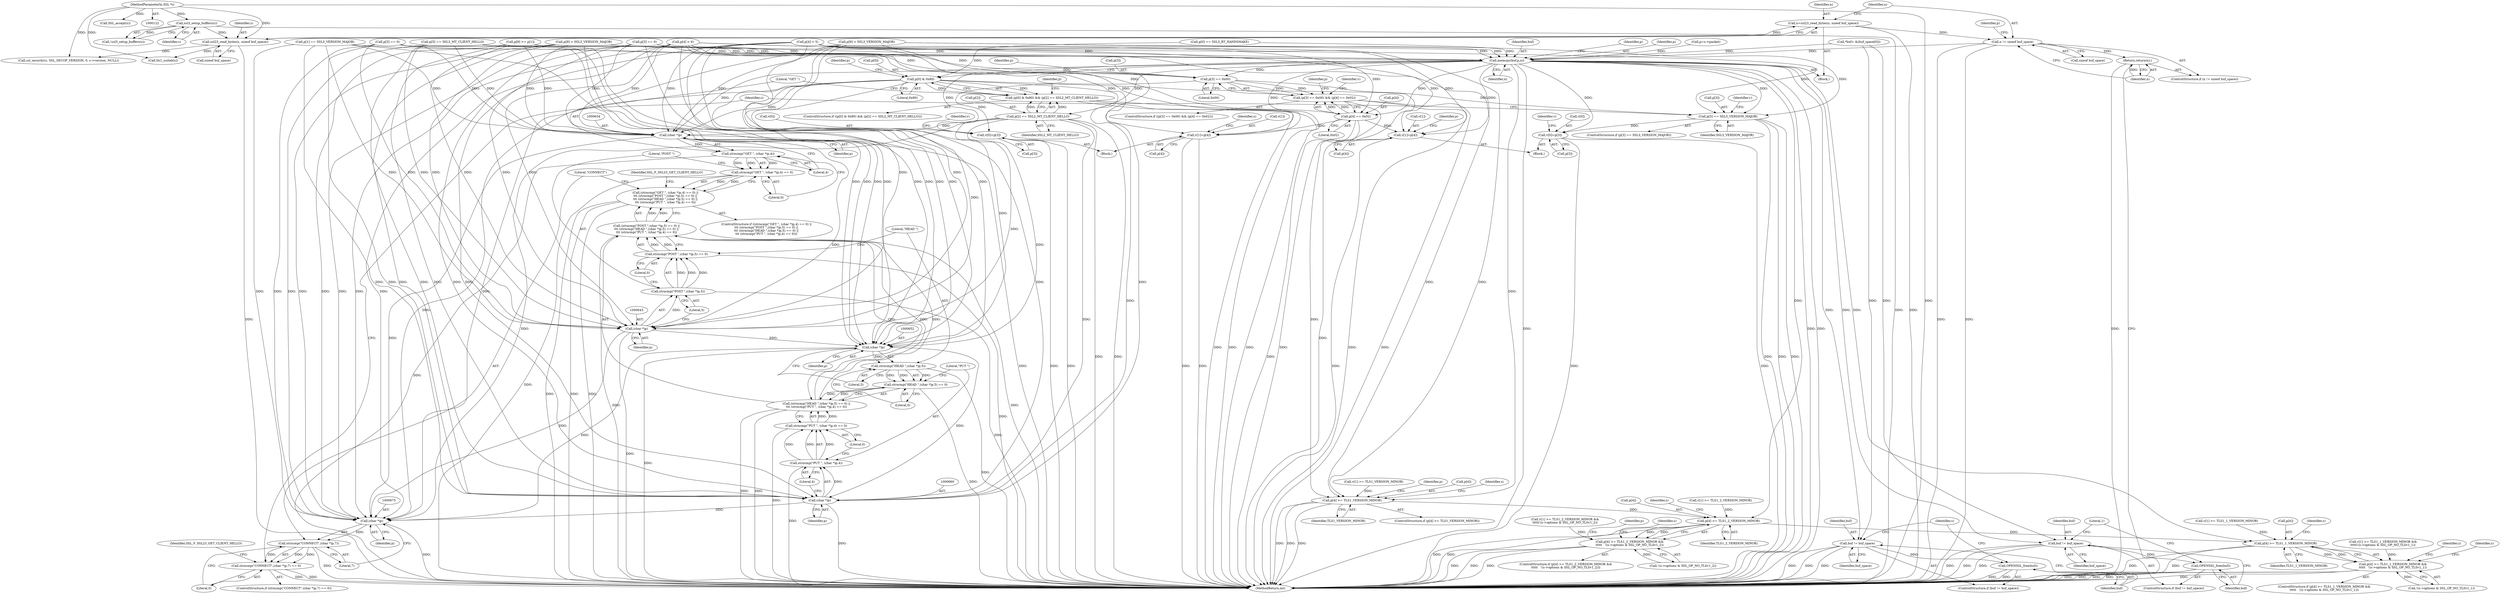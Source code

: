 digraph "0_openssl_280b1f1ad12131defcd986676a8fc9717aaa601b@API" {
"1000179" [label="(Call,n != sizeof buf_space)"];
"1000172" [label="(Call,n=ssl23_read_bytes(s, sizeof buf_space))"];
"1000174" [label="(Call,ssl23_read_bytes(s, sizeof buf_space))"];
"1000169" [label="(Call,ssl3_setup_buffers(s))"];
"1000123" [label="(MethodParameterIn,SSL *s)"];
"1000183" [label="(Return,return(n);)"];
"1000415" [label="(Call,memcpy(buf,p,n))"];
"1000421" [label="(Call,p[0] & 0x80)"];
"1000420" [label="(Call,(p[0] & 0x80) && (p[2] == SSL2_MT_CLIENT_HELLO))"];
"1000633" [label="(Call,(char *)p)"];
"1000631" [label="(Call,strncmp(\"GET \", (char *)p,4))"];
"1000630" [label="(Call,strncmp(\"GET \", (char *)p,4) == 0)"];
"1000629" [label="(Call,(strncmp(\"GET \", (char *)p,4) == 0) ||\n\t\t\t (strncmp(\"POST \",(char *)p,5) == 0) ||\n\t\t\t (strncmp(\"HEAD \",(char *)p,5) == 0) ||\n\t\t\t (strncmp(\"PUT \", (char *)p,4) == 0))"];
"1000642" [label="(Call,(char *)p)"];
"1000640" [label="(Call,strncmp(\"POST \",(char *)p,5))"];
"1000639" [label="(Call,strncmp(\"POST \",(char *)p,5) == 0)"];
"1000638" [label="(Call,(strncmp(\"POST \",(char *)p,5) == 0) ||\n\t\t\t (strncmp(\"HEAD \",(char *)p,5) == 0) ||\n\t\t\t (strncmp(\"PUT \", (char *)p,4) == 0))"];
"1000651" [label="(Call,(char *)p)"];
"1000649" [label="(Call,strncmp(\"HEAD \",(char *)p,5))"];
"1000648" [label="(Call,strncmp(\"HEAD \",(char *)p,5) == 0)"];
"1000647" [label="(Call,(strncmp(\"HEAD \",(char *)p,5) == 0) ||\n\t\t\t (strncmp(\"PUT \", (char *)p,4) == 0))"];
"1000659" [label="(Call,(char *)p)"];
"1000657" [label="(Call,strncmp(\"PUT \", (char *)p,4))"];
"1000656" [label="(Call,strncmp(\"PUT \", (char *)p,4) == 0)"];
"1000674" [label="(Call,(char *)p)"];
"1000672" [label="(Call,strncmp(\"CONNECT\",(char *)p,7))"];
"1000671" [label="(Call,strncmp(\"CONNECT\",(char *)p,7) == 0)"];
"1000426" [label="(Call,p[2] == SSL2_MT_CLIENT_HELLO)"];
"1000434" [label="(Call,p[3] == 0x00)"];
"1000433" [label="(Call,(p[3] == 0x00) && (p[4] == 0x02))"];
"1000445" [label="(Call,v[0]=p[3])"];
"1000471" [label="(Call,p[3] == SSL3_VERSION_MAJOR)"];
"1000477" [label="(Call,v[0]=p[3])"];
"1000439" [label="(Call,p[4] == 0x02)"];
"1000452" [label="(Call,v[1]=p[4])"];
"1000484" [label="(Call,v[1]=p[4])"];
"1000492" [label="(Call,p[4] >= TLS1_VERSION_MINOR)"];
"1000500" [label="(Call,p[4] >= TLS1_2_VERSION_MINOR)"];
"1000499" [label="(Call,p[4] >= TLS1_2_VERSION_MINOR &&\n\t\t\t\t\t   !(s->options & SSL_OP_NO_TLSv1_2))"];
"1000525" [label="(Call,p[4] >= TLS1_1_VERSION_MINOR)"];
"1000524" [label="(Call,p[4] >= TLS1_1_VERSION_MINOR &&\n\t\t\t\t\t   !(s->options & SSL_OP_NO_TLSv1_1))"];
"1000743" [label="(Call,buf != buf_space)"];
"1000746" [label="(Call,OPENSSL_free(buf))"];
"1000753" [label="(Call,buf != buf_space)"];
"1000756" [label="(Call,OPENSSL_free(buf))"];
"1000432" [label="(ControlStructure,if ((p[3] == 0x00) && (p[4] == 0x02)))"];
"1000422" [label="(Call,p[0])"];
"1000419" [label="(ControlStructure,if ((p[0] & 0x80) && (p[2] == SSL2_MT_CLIENT_HELLO)))"];
"1000433" [label="(Call,(p[3] == 0x00) && (p[4] == 0x02))"];
"1000649" [label="(Call,strncmp(\"HEAD \",(char *)p,5))"];
"1000638" [label="(Call,(strncmp(\"POST \",(char *)p,5) == 0) ||\n\t\t\t (strncmp(\"HEAD \",(char *)p,5) == 0) ||\n\t\t\t (strncmp(\"PUT \", (char *)p,4) == 0))"];
"1000491" [label="(ControlStructure,if (p[4] >= TLS1_VERSION_MINOR))"];
"1000672" [label="(Call,strncmp(\"CONNECT\",(char *)p,7))"];
"1000277" [label="(Call,v[1] >= TLS1_2_VERSION_MINOR &&\n\t\t\t\t\t!(s->options & SSL_OP_NO_TLSv1_2))"];
"1000184" [label="(Identifier,n)"];
"1000440" [label="(Call,p[4])"];
"1000640" [label="(Call,strncmp(\"POST \",(char *)p,5))"];
"1000479" [label="(Identifier,v)"];
"1000415" [label="(Call,memcpy(buf,p,n))"];
"1000194" [label="(Call,p[1] == SSL3_VERSION_MAJOR)"];
"1000157" [label="(Block,)"];
"1000212" [label="(Call,p[4] < 5)"];
"1000300" [label="(Call,v[1] >= TLS1_1_VERSION_MINOR &&\n\t\t\t\t\t!(s->options & SSL_OP_NO_TLSv1_1))"];
"1000747" [label="(Identifier,buf)"];
"1000674" [label="(Call,(char *)p)"];
"1000499" [label="(Call,p[4] >= TLS1_2_VERSION_MINOR &&\n\t\t\t\t\t   !(s->options & SSL_OP_NO_TLSv1_2))"];
"1000523" [label="(ControlStructure,if (p[4] >= TLS1_1_VERSION_MINOR &&\n\t\t\t\t\t   !(s->options & SSL_OP_NO_TLSv1_1)))"];
"1000188" [label="(Call,p[0] == SSL3_RT_HANDSHAKE)"];
"1000477" [label="(Call,v[0]=p[3])"];
"1000645" [label="(Literal,5)"];
"1000454" [label="(Identifier,v)"];
"1000200" [label="(Call,p[5] == SSL3_MT_CLIENT_HELLO)"];
"1000742" [label="(ControlStructure,if (buf != buf_space))"];
"1000636" [label="(Literal,4)"];
"1000183" [label="(Return,return(n);)"];
"1000647" [label="(Call,(strncmp(\"HEAD \",(char *)p,5) == 0) ||\n\t\t\t (strncmp(\"PUT \", (char *)p,4) == 0))"];
"1000301" [label="(Call,v[1] >= TLS1_1_VERSION_MINOR)"];
"1000486" [label="(Identifier,v)"];
"1000434" [label="(Call,p[3] == 0x00)"];
"1000475" [label="(Identifier,SSL3_VERSION_MAJOR)"];
"1000471" [label="(Call,p[3] == SSL3_VERSION_MAJOR)"];
"1000527" [label="(Identifier,p)"];
"1000172" [label="(Call,n=ssl23_read_bytes(s, sizeof buf_space))"];
"1000427" [label="(Call,p[2])"];
"1000251" [label="(Call,p[9] > SSL3_VERSION_MAJOR)"];
"1000743" [label="(Call,buf != buf_space)"];
"1000181" [label="(Call,sizeof buf_space)"];
"1000168" [label="(Call,!ssl3_setup_buffers(s))"];
"1000635" [label="(Identifier,p)"];
"1000217" [label="(Call,p[9] >= p[1])"];
"1000174" [label="(Call,ssl23_read_bytes(s, sizeof buf_space))"];
"1000641" [label="(Literal,\"POST \")"];
"1000508" [label="(Identifier,s)"];
"1000234" [label="(Call,p[3] == 0)"];
"1000629" [label="(Call,(strncmp(\"GET \", (char *)p,4) == 0) ||\n\t\t\t (strncmp(\"POST \",(char *)p,5) == 0) ||\n\t\t\t (strncmp(\"HEAD \",(char *)p,5) == 0) ||\n\t\t\t (strncmp(\"PUT \", (char *)p,4) == 0))"];
"1000452" [label="(Call,v[1]=p[4])"];
"1000678" [label="(Literal,0)"];
"1000176" [label="(Call,sizeof buf_space)"];
"1000744" [label="(Identifier,buf)"];
"1000478" [label="(Call,v[0])"];
"1000435" [label="(Call,p[3])"];
"1000449" [label="(Call,p[3])"];
"1000525" [label="(Call,p[4] >= TLS1_1_VERSION_MINOR)"];
"1000666" [label="(Identifier,SSL_F_SSL23_GET_CLIENT_HELLO)"];
"1000691" [label="(Call,tls1_suiteb(s))"];
"1000662" [label="(Literal,4)"];
"1000676" [label="(Identifier,p)"];
"1000127" [label="(Call,*buf= &(buf_space[0]))"];
"1000688" [label="(Identifier,s)"];
"1000175" [label="(Identifier,s)"];
"1000552" [label="(Identifier,s)"];
"1000657" [label="(Call,strncmp(\"PUT \", (char *)p,4))"];
"1000178" [label="(ControlStructure,if (n != sizeof buf_space))"];
"1000633" [label="(Call,(char *)p)"];
"1000745" [label="(Identifier,buf_space)"];
"1000529" [label="(Identifier,TLS1_1_VERSION_MINOR)"];
"1000754" [label="(Identifier,buf)"];
"1000270" [label="(Call,v[1] >= TLS1_VERSION_MINOR)"];
"1000713" [label="(Call,ssl_security(s, SSL_SECOP_VERSION, 0, s->version, NULL))"];
"1000170" [label="(Identifier,s)"];
"1000485" [label="(Call,v[1])"];
"1000646" [label="(Literal,0)"];
"1000526" [label="(Call,p[4])"];
"1000673" [label="(Literal,\"CONNECT\")"];
"1000654" [label="(Literal,5)"];
"1000496" [label="(Identifier,TLS1_VERSION_MINOR)"];
"1000416" [label="(Identifier,buf)"];
"1000639" [label="(Call,strncmp(\"POST \",(char *)p,5) == 0)"];
"1000637" [label="(Literal,0)"];
"1000498" [label="(ControlStructure,if (p[4] >= TLS1_2_VERSION_MINOR &&\n\t\t\t\t\t   !(s->options & SSL_OP_NO_TLSv1_2)))"];
"1000757" [label="(Identifier,buf)"];
"1000173" [label="(Identifier,n)"];
"1000628" [label="(ControlStructure,if ((strncmp(\"GET \", (char *)p,4) == 0) ||\n\t\t\t (strncmp(\"POST \",(char *)p,5) == 0) ||\n\t\t\t (strncmp(\"HEAD \",(char *)p,5) == 0) ||\n\t\t\t (strncmp(\"PUT \", (char *)p,4) == 0)))"];
"1000473" [label="(Identifier,p)"];
"1000648" [label="(Call,strncmp(\"HEAD \",(char *)p,5) == 0)"];
"1000470" [label="(ControlStructure,if (p[3] == SSL3_VERSION_MAJOR))"];
"1000428" [label="(Identifier,p)"];
"1000169" [label="(Call,ssl3_setup_buffers(s))"];
"1000505" [label="(Call,!(s->options & SSL_OP_NO_TLSv1_2))"];
"1000677" [label="(Literal,7)"];
"1000502" [label="(Identifier,p)"];
"1000425" [label="(Literal,0x80)"];
"1000514" [label="(Identifier,s)"];
"1000423" [label="(Identifier,p)"];
"1000447" [label="(Identifier,v)"];
"1000488" [label="(Call,p[4])"];
"1000436" [label="(Identifier,p)"];
"1000472" [label="(Call,p[3])"];
"1000476" [label="(Block,)"];
"1000755" [label="(Identifier,buf_space)"];
"1000421" [label="(Call,p[0] & 0x80)"];
"1000430" [label="(Identifier,SSL2_MT_CLIENT_HELLO)"];
"1000504" [label="(Identifier,TLS1_2_VERSION_MINOR)"];
"1000443" [label="(Literal,0x02)"];
"1000752" [label="(ControlStructure,if (buf != buf_space))"];
"1000750" [label="(Identifier,s)"];
"1000446" [label="(Call,v[0])"];
"1000481" [label="(Call,p[3])"];
"1000492" [label="(Call,p[4] >= TLS1_VERSION_MINOR)"];
"1000438" [label="(Literal,0x00)"];
"1000761" [label="(MethodReturn,int)"];
"1000417" [label="(Identifier,p)"];
"1000533" [label="(Identifier,s)"];
"1000453" [label="(Call,v[1])"];
"1000493" [label="(Call,p[4])"];
"1000444" [label="(Block,)"];
"1000278" [label="(Call,v[1] >= TLS1_2_VERSION_MINOR)"];
"1000632" [label="(Literal,\"GET \")"];
"1000123" [label="(MethodParameterIn,SSL *s)"];
"1000179" [label="(Call,n != sizeof buf_space)"];
"1000524" [label="(Call,p[4] >= TLS1_1_VERSION_MINOR &&\n\t\t\t\t\t   !(s->options & SSL_OP_NO_TLSv1_1))"];
"1000439" [label="(Call,p[4] == 0x02)"];
"1000445" [label="(Call,v[0]=p[3])"];
"1000530" [label="(Call,!(s->options & SSL_OP_NO_TLSv1_1))"];
"1000642" [label="(Call,(char *)p)"];
"1000207" [label="(Call,p[3] == 0)"];
"1000456" [label="(Call,p[4])"];
"1000631" [label="(Call,strncmp(\"GET \", (char *)p,4))"];
"1000651" [label="(Call,(char *)p)"];
"1000539" [label="(Identifier,s)"];
"1000760" [label="(Literal,1)"];
"1000656" [label="(Call,strncmp(\"PUT \", (char *)p,4) == 0)"];
"1000681" [label="(Identifier,SSL_F_SSL23_GET_CLIENT_HELLO)"];
"1000602" [label="(Identifier,s)"];
"1000500" [label="(Call,p[4] >= TLS1_2_VERSION_MINOR)"];
"1000494" [label="(Identifier,p)"];
"1000659" [label="(Call,(char *)p)"];
"1000180" [label="(Identifier,n)"];
"1000644" [label="(Identifier,p)"];
"1000392" [label="(Call,p[9] > SSL3_VERSION_MAJOR)"];
"1000410" [label="(Call,p=s->packet)"];
"1000753" [label="(Call,buf != buf_space)"];
"1000441" [label="(Identifier,p)"];
"1000190" [label="(Identifier,p)"];
"1000671" [label="(Call,strncmp(\"CONNECT\",(char *)p,7) == 0)"];
"1000655" [label="(Literal,0)"];
"1000746" [label="(Call,OPENSSL_free(buf))"];
"1000418" [label="(Identifier,n)"];
"1000463" [label="(Identifier,s)"];
"1000650" [label="(Literal,\"HEAD \")"];
"1000663" [label="(Literal,0)"];
"1000658" [label="(Literal,\"PUT \")"];
"1000661" [label="(Identifier,p)"];
"1000756" [label="(Call,OPENSSL_free(buf))"];
"1000484" [label="(Call,v[1]=p[4])"];
"1000630" [label="(Call,strncmp(\"GET \", (char *)p,4) == 0)"];
"1000426" [label="(Call,p[2] == SSL2_MT_CLIENT_HELLO)"];
"1000749" [label="(Call,SSL_accept(s))"];
"1000501" [label="(Call,p[4])"];
"1000420" [label="(Call,(p[0] & 0x80) && (p[2] == SSL2_MT_CLIENT_HELLO))"];
"1000239" [label="(Call,p[4] < 6)"];
"1000670" [label="(ControlStructure,if (strncmp(\"CONNECT\",(char *)p,7) == 0))"];
"1000653" [label="(Identifier,p)"];
"1000179" -> "1000178"  [label="AST: "];
"1000179" -> "1000181"  [label="CFG: "];
"1000180" -> "1000179"  [label="AST: "];
"1000181" -> "1000179"  [label="AST: "];
"1000184" -> "1000179"  [label="CFG: "];
"1000190" -> "1000179"  [label="CFG: "];
"1000179" -> "1000761"  [label="DDG: "];
"1000179" -> "1000761"  [label="DDG: "];
"1000172" -> "1000179"  [label="DDG: "];
"1000179" -> "1000183"  [label="DDG: "];
"1000179" -> "1000415"  [label="DDG: "];
"1000172" -> "1000157"  [label="AST: "];
"1000172" -> "1000174"  [label="CFG: "];
"1000173" -> "1000172"  [label="AST: "];
"1000174" -> "1000172"  [label="AST: "];
"1000180" -> "1000172"  [label="CFG: "];
"1000172" -> "1000761"  [label="DDG: "];
"1000174" -> "1000172"  [label="DDG: "];
"1000174" -> "1000176"  [label="CFG: "];
"1000175" -> "1000174"  [label="AST: "];
"1000176" -> "1000174"  [label="AST: "];
"1000174" -> "1000761"  [label="DDG: "];
"1000169" -> "1000174"  [label="DDG: "];
"1000123" -> "1000174"  [label="DDG: "];
"1000174" -> "1000691"  [label="DDG: "];
"1000174" -> "1000713"  [label="DDG: "];
"1000169" -> "1000168"  [label="AST: "];
"1000169" -> "1000170"  [label="CFG: "];
"1000170" -> "1000169"  [label="AST: "];
"1000168" -> "1000169"  [label="CFG: "];
"1000169" -> "1000761"  [label="DDG: "];
"1000169" -> "1000168"  [label="DDG: "];
"1000123" -> "1000169"  [label="DDG: "];
"1000123" -> "1000122"  [label="AST: "];
"1000123" -> "1000761"  [label="DDG: "];
"1000123" -> "1000691"  [label="DDG: "];
"1000123" -> "1000713"  [label="DDG: "];
"1000123" -> "1000749"  [label="DDG: "];
"1000183" -> "1000178"  [label="AST: "];
"1000183" -> "1000184"  [label="CFG: "];
"1000184" -> "1000183"  [label="AST: "];
"1000761" -> "1000183"  [label="CFG: "];
"1000183" -> "1000761"  [label="DDG: "];
"1000184" -> "1000183"  [label="DDG: "];
"1000415" -> "1000157"  [label="AST: "];
"1000415" -> "1000418"  [label="CFG: "];
"1000416" -> "1000415"  [label="AST: "];
"1000417" -> "1000415"  [label="AST: "];
"1000418" -> "1000415"  [label="AST: "];
"1000423" -> "1000415"  [label="CFG: "];
"1000415" -> "1000761"  [label="DDG: "];
"1000415" -> "1000761"  [label="DDG: "];
"1000415" -> "1000761"  [label="DDG: "];
"1000127" -> "1000415"  [label="DDG: "];
"1000410" -> "1000415"  [label="DDG: "];
"1000234" -> "1000415"  [label="DDG: "];
"1000194" -> "1000415"  [label="DDG: "];
"1000207" -> "1000415"  [label="DDG: "];
"1000212" -> "1000415"  [label="DDG: "];
"1000217" -> "1000415"  [label="DDG: "];
"1000200" -> "1000415"  [label="DDG: "];
"1000239" -> "1000415"  [label="DDG: "];
"1000188" -> "1000415"  [label="DDG: "];
"1000251" -> "1000415"  [label="DDG: "];
"1000392" -> "1000415"  [label="DDG: "];
"1000415" -> "1000421"  [label="DDG: "];
"1000415" -> "1000426"  [label="DDG: "];
"1000415" -> "1000434"  [label="DDG: "];
"1000415" -> "1000439"  [label="DDG: "];
"1000415" -> "1000445"  [label="DDG: "];
"1000415" -> "1000452"  [label="DDG: "];
"1000415" -> "1000471"  [label="DDG: "];
"1000415" -> "1000477"  [label="DDG: "];
"1000415" -> "1000484"  [label="DDG: "];
"1000415" -> "1000492"  [label="DDG: "];
"1000415" -> "1000500"  [label="DDG: "];
"1000415" -> "1000525"  [label="DDG: "];
"1000415" -> "1000633"  [label="DDG: "];
"1000415" -> "1000743"  [label="DDG: "];
"1000415" -> "1000753"  [label="DDG: "];
"1000421" -> "1000420"  [label="AST: "];
"1000421" -> "1000425"  [label="CFG: "];
"1000422" -> "1000421"  [label="AST: "];
"1000425" -> "1000421"  [label="AST: "];
"1000428" -> "1000421"  [label="CFG: "];
"1000420" -> "1000421"  [label="CFG: "];
"1000421" -> "1000761"  [label="DDG: "];
"1000421" -> "1000420"  [label="DDG: "];
"1000421" -> "1000420"  [label="DDG: "];
"1000188" -> "1000421"  [label="DDG: "];
"1000421" -> "1000633"  [label="DDG: "];
"1000421" -> "1000642"  [label="DDG: "];
"1000421" -> "1000651"  [label="DDG: "];
"1000421" -> "1000659"  [label="DDG: "];
"1000421" -> "1000674"  [label="DDG: "];
"1000420" -> "1000419"  [label="AST: "];
"1000420" -> "1000426"  [label="CFG: "];
"1000426" -> "1000420"  [label="AST: "];
"1000436" -> "1000420"  [label="CFG: "];
"1000632" -> "1000420"  [label="CFG: "];
"1000420" -> "1000761"  [label="DDG: "];
"1000420" -> "1000761"  [label="DDG: "];
"1000420" -> "1000761"  [label="DDG: "];
"1000426" -> "1000420"  [label="DDG: "];
"1000426" -> "1000420"  [label="DDG: "];
"1000633" -> "1000631"  [label="AST: "];
"1000633" -> "1000635"  [label="CFG: "];
"1000634" -> "1000633"  [label="AST: "];
"1000635" -> "1000633"  [label="AST: "];
"1000636" -> "1000633"  [label="CFG: "];
"1000633" -> "1000761"  [label="DDG: "];
"1000633" -> "1000631"  [label="DDG: "];
"1000426" -> "1000633"  [label="DDG: "];
"1000234" -> "1000633"  [label="DDG: "];
"1000239" -> "1000633"  [label="DDG: "];
"1000194" -> "1000633"  [label="DDG: "];
"1000207" -> "1000633"  [label="DDG: "];
"1000217" -> "1000633"  [label="DDG: "];
"1000200" -> "1000633"  [label="DDG: "];
"1000251" -> "1000633"  [label="DDG: "];
"1000392" -> "1000633"  [label="DDG: "];
"1000212" -> "1000633"  [label="DDG: "];
"1000633" -> "1000642"  [label="DDG: "];
"1000633" -> "1000674"  [label="DDG: "];
"1000631" -> "1000630"  [label="AST: "];
"1000631" -> "1000636"  [label="CFG: "];
"1000632" -> "1000631"  [label="AST: "];
"1000636" -> "1000631"  [label="AST: "];
"1000637" -> "1000631"  [label="CFG: "];
"1000631" -> "1000761"  [label="DDG: "];
"1000631" -> "1000630"  [label="DDG: "];
"1000631" -> "1000630"  [label="DDG: "];
"1000631" -> "1000630"  [label="DDG: "];
"1000630" -> "1000629"  [label="AST: "];
"1000630" -> "1000637"  [label="CFG: "];
"1000637" -> "1000630"  [label="AST: "];
"1000641" -> "1000630"  [label="CFG: "];
"1000629" -> "1000630"  [label="CFG: "];
"1000630" -> "1000761"  [label="DDG: "];
"1000630" -> "1000629"  [label="DDG: "];
"1000630" -> "1000629"  [label="DDG: "];
"1000629" -> "1000628"  [label="AST: "];
"1000629" -> "1000638"  [label="CFG: "];
"1000638" -> "1000629"  [label="AST: "];
"1000666" -> "1000629"  [label="CFG: "];
"1000673" -> "1000629"  [label="CFG: "];
"1000629" -> "1000761"  [label="DDG: "];
"1000629" -> "1000761"  [label="DDG: "];
"1000629" -> "1000761"  [label="DDG: "];
"1000638" -> "1000629"  [label="DDG: "];
"1000638" -> "1000629"  [label="DDG: "];
"1000642" -> "1000640"  [label="AST: "];
"1000642" -> "1000644"  [label="CFG: "];
"1000643" -> "1000642"  [label="AST: "];
"1000644" -> "1000642"  [label="AST: "];
"1000645" -> "1000642"  [label="CFG: "];
"1000642" -> "1000761"  [label="DDG: "];
"1000642" -> "1000640"  [label="DDG: "];
"1000426" -> "1000642"  [label="DDG: "];
"1000234" -> "1000642"  [label="DDG: "];
"1000239" -> "1000642"  [label="DDG: "];
"1000194" -> "1000642"  [label="DDG: "];
"1000207" -> "1000642"  [label="DDG: "];
"1000212" -> "1000642"  [label="DDG: "];
"1000217" -> "1000642"  [label="DDG: "];
"1000200" -> "1000642"  [label="DDG: "];
"1000251" -> "1000642"  [label="DDG: "];
"1000392" -> "1000642"  [label="DDG: "];
"1000642" -> "1000651"  [label="DDG: "];
"1000642" -> "1000674"  [label="DDG: "];
"1000640" -> "1000639"  [label="AST: "];
"1000640" -> "1000645"  [label="CFG: "];
"1000641" -> "1000640"  [label="AST: "];
"1000645" -> "1000640"  [label="AST: "];
"1000646" -> "1000640"  [label="CFG: "];
"1000640" -> "1000761"  [label="DDG: "];
"1000640" -> "1000639"  [label="DDG: "];
"1000640" -> "1000639"  [label="DDG: "];
"1000640" -> "1000639"  [label="DDG: "];
"1000639" -> "1000638"  [label="AST: "];
"1000639" -> "1000646"  [label="CFG: "];
"1000646" -> "1000639"  [label="AST: "];
"1000650" -> "1000639"  [label="CFG: "];
"1000638" -> "1000639"  [label="CFG: "];
"1000639" -> "1000761"  [label="DDG: "];
"1000639" -> "1000638"  [label="DDG: "];
"1000639" -> "1000638"  [label="DDG: "];
"1000638" -> "1000647"  [label="CFG: "];
"1000647" -> "1000638"  [label="AST: "];
"1000638" -> "1000761"  [label="DDG: "];
"1000638" -> "1000761"  [label="DDG: "];
"1000647" -> "1000638"  [label="DDG: "];
"1000647" -> "1000638"  [label="DDG: "];
"1000651" -> "1000649"  [label="AST: "];
"1000651" -> "1000653"  [label="CFG: "];
"1000652" -> "1000651"  [label="AST: "];
"1000653" -> "1000651"  [label="AST: "];
"1000654" -> "1000651"  [label="CFG: "];
"1000651" -> "1000761"  [label="DDG: "];
"1000651" -> "1000649"  [label="DDG: "];
"1000426" -> "1000651"  [label="DDG: "];
"1000234" -> "1000651"  [label="DDG: "];
"1000239" -> "1000651"  [label="DDG: "];
"1000194" -> "1000651"  [label="DDG: "];
"1000207" -> "1000651"  [label="DDG: "];
"1000212" -> "1000651"  [label="DDG: "];
"1000217" -> "1000651"  [label="DDG: "];
"1000200" -> "1000651"  [label="DDG: "];
"1000251" -> "1000651"  [label="DDG: "];
"1000392" -> "1000651"  [label="DDG: "];
"1000651" -> "1000659"  [label="DDG: "];
"1000651" -> "1000674"  [label="DDG: "];
"1000649" -> "1000648"  [label="AST: "];
"1000649" -> "1000654"  [label="CFG: "];
"1000650" -> "1000649"  [label="AST: "];
"1000654" -> "1000649"  [label="AST: "];
"1000655" -> "1000649"  [label="CFG: "];
"1000649" -> "1000761"  [label="DDG: "];
"1000649" -> "1000648"  [label="DDG: "];
"1000649" -> "1000648"  [label="DDG: "];
"1000649" -> "1000648"  [label="DDG: "];
"1000648" -> "1000647"  [label="AST: "];
"1000648" -> "1000655"  [label="CFG: "];
"1000655" -> "1000648"  [label="AST: "];
"1000658" -> "1000648"  [label="CFG: "];
"1000647" -> "1000648"  [label="CFG: "];
"1000648" -> "1000761"  [label="DDG: "];
"1000648" -> "1000647"  [label="DDG: "];
"1000648" -> "1000647"  [label="DDG: "];
"1000647" -> "1000656"  [label="CFG: "];
"1000656" -> "1000647"  [label="AST: "];
"1000647" -> "1000761"  [label="DDG: "];
"1000647" -> "1000761"  [label="DDG: "];
"1000656" -> "1000647"  [label="DDG: "];
"1000656" -> "1000647"  [label="DDG: "];
"1000659" -> "1000657"  [label="AST: "];
"1000659" -> "1000661"  [label="CFG: "];
"1000660" -> "1000659"  [label="AST: "];
"1000661" -> "1000659"  [label="AST: "];
"1000662" -> "1000659"  [label="CFG: "];
"1000659" -> "1000761"  [label="DDG: "];
"1000659" -> "1000657"  [label="DDG: "];
"1000426" -> "1000659"  [label="DDG: "];
"1000234" -> "1000659"  [label="DDG: "];
"1000239" -> "1000659"  [label="DDG: "];
"1000194" -> "1000659"  [label="DDG: "];
"1000212" -> "1000659"  [label="DDG: "];
"1000217" -> "1000659"  [label="DDG: "];
"1000200" -> "1000659"  [label="DDG: "];
"1000251" -> "1000659"  [label="DDG: "];
"1000392" -> "1000659"  [label="DDG: "];
"1000207" -> "1000659"  [label="DDG: "];
"1000659" -> "1000674"  [label="DDG: "];
"1000657" -> "1000656"  [label="AST: "];
"1000657" -> "1000662"  [label="CFG: "];
"1000658" -> "1000657"  [label="AST: "];
"1000662" -> "1000657"  [label="AST: "];
"1000663" -> "1000657"  [label="CFG: "];
"1000657" -> "1000761"  [label="DDG: "];
"1000657" -> "1000656"  [label="DDG: "];
"1000657" -> "1000656"  [label="DDG: "];
"1000657" -> "1000656"  [label="DDG: "];
"1000656" -> "1000663"  [label="CFG: "];
"1000663" -> "1000656"  [label="AST: "];
"1000656" -> "1000761"  [label="DDG: "];
"1000674" -> "1000672"  [label="AST: "];
"1000674" -> "1000676"  [label="CFG: "];
"1000675" -> "1000674"  [label="AST: "];
"1000676" -> "1000674"  [label="AST: "];
"1000677" -> "1000674"  [label="CFG: "];
"1000674" -> "1000761"  [label="DDG: "];
"1000674" -> "1000672"  [label="DDG: "];
"1000426" -> "1000674"  [label="DDG: "];
"1000234" -> "1000674"  [label="DDG: "];
"1000239" -> "1000674"  [label="DDG: "];
"1000194" -> "1000674"  [label="DDG: "];
"1000212" -> "1000674"  [label="DDG: "];
"1000217" -> "1000674"  [label="DDG: "];
"1000200" -> "1000674"  [label="DDG: "];
"1000251" -> "1000674"  [label="DDG: "];
"1000392" -> "1000674"  [label="DDG: "];
"1000207" -> "1000674"  [label="DDG: "];
"1000672" -> "1000671"  [label="AST: "];
"1000672" -> "1000677"  [label="CFG: "];
"1000673" -> "1000672"  [label="AST: "];
"1000677" -> "1000672"  [label="AST: "];
"1000678" -> "1000672"  [label="CFG: "];
"1000672" -> "1000761"  [label="DDG: "];
"1000672" -> "1000671"  [label="DDG: "];
"1000672" -> "1000671"  [label="DDG: "];
"1000672" -> "1000671"  [label="DDG: "];
"1000671" -> "1000670"  [label="AST: "];
"1000671" -> "1000678"  [label="CFG: "];
"1000678" -> "1000671"  [label="AST: "];
"1000681" -> "1000671"  [label="CFG: "];
"1000688" -> "1000671"  [label="CFG: "];
"1000671" -> "1000761"  [label="DDG: "];
"1000671" -> "1000761"  [label="DDG: "];
"1000426" -> "1000430"  [label="CFG: "];
"1000427" -> "1000426"  [label="AST: "];
"1000430" -> "1000426"  [label="AST: "];
"1000426" -> "1000761"  [label="DDG: "];
"1000426" -> "1000761"  [label="DDG: "];
"1000434" -> "1000433"  [label="AST: "];
"1000434" -> "1000438"  [label="CFG: "];
"1000435" -> "1000434"  [label="AST: "];
"1000438" -> "1000434"  [label="AST: "];
"1000441" -> "1000434"  [label="CFG: "];
"1000433" -> "1000434"  [label="CFG: "];
"1000434" -> "1000433"  [label="DDG: "];
"1000434" -> "1000433"  [label="DDG: "];
"1000234" -> "1000434"  [label="DDG: "];
"1000207" -> "1000434"  [label="DDG: "];
"1000434" -> "1000445"  [label="DDG: "];
"1000434" -> "1000471"  [label="DDG: "];
"1000433" -> "1000432"  [label="AST: "];
"1000433" -> "1000439"  [label="CFG: "];
"1000439" -> "1000433"  [label="AST: "];
"1000447" -> "1000433"  [label="CFG: "];
"1000473" -> "1000433"  [label="CFG: "];
"1000433" -> "1000761"  [label="DDG: "];
"1000433" -> "1000761"  [label="DDG: "];
"1000433" -> "1000761"  [label="DDG: "];
"1000439" -> "1000433"  [label="DDG: "];
"1000439" -> "1000433"  [label="DDG: "];
"1000445" -> "1000444"  [label="AST: "];
"1000445" -> "1000449"  [label="CFG: "];
"1000446" -> "1000445"  [label="AST: "];
"1000449" -> "1000445"  [label="AST: "];
"1000454" -> "1000445"  [label="CFG: "];
"1000445" -> "1000761"  [label="DDG: "];
"1000445" -> "1000761"  [label="DDG: "];
"1000471" -> "1000470"  [label="AST: "];
"1000471" -> "1000475"  [label="CFG: "];
"1000472" -> "1000471"  [label="AST: "];
"1000475" -> "1000471"  [label="AST: "];
"1000479" -> "1000471"  [label="CFG: "];
"1000688" -> "1000471"  [label="CFG: "];
"1000471" -> "1000761"  [label="DDG: "];
"1000471" -> "1000761"  [label="DDG: "];
"1000471" -> "1000761"  [label="DDG: "];
"1000392" -> "1000471"  [label="DDG: "];
"1000251" -> "1000471"  [label="DDG: "];
"1000471" -> "1000477"  [label="DDG: "];
"1000477" -> "1000476"  [label="AST: "];
"1000477" -> "1000481"  [label="CFG: "];
"1000478" -> "1000477"  [label="AST: "];
"1000481" -> "1000477"  [label="AST: "];
"1000486" -> "1000477"  [label="CFG: "];
"1000477" -> "1000761"  [label="DDG: "];
"1000477" -> "1000761"  [label="DDG: "];
"1000439" -> "1000443"  [label="CFG: "];
"1000440" -> "1000439"  [label="AST: "];
"1000443" -> "1000439"  [label="AST: "];
"1000439" -> "1000761"  [label="DDG: "];
"1000239" -> "1000439"  [label="DDG: "];
"1000212" -> "1000439"  [label="DDG: "];
"1000439" -> "1000452"  [label="DDG: "];
"1000439" -> "1000484"  [label="DDG: "];
"1000439" -> "1000492"  [label="DDG: "];
"1000452" -> "1000444"  [label="AST: "];
"1000452" -> "1000456"  [label="CFG: "];
"1000453" -> "1000452"  [label="AST: "];
"1000456" -> "1000452"  [label="AST: "];
"1000463" -> "1000452"  [label="CFG: "];
"1000452" -> "1000761"  [label="DDG: "];
"1000452" -> "1000761"  [label="DDG: "];
"1000239" -> "1000452"  [label="DDG: "];
"1000212" -> "1000452"  [label="DDG: "];
"1000484" -> "1000476"  [label="AST: "];
"1000484" -> "1000488"  [label="CFG: "];
"1000485" -> "1000484"  [label="AST: "];
"1000488" -> "1000484"  [label="AST: "];
"1000494" -> "1000484"  [label="CFG: "];
"1000484" -> "1000761"  [label="DDG: "];
"1000239" -> "1000484"  [label="DDG: "];
"1000212" -> "1000484"  [label="DDG: "];
"1000492" -> "1000491"  [label="AST: "];
"1000492" -> "1000496"  [label="CFG: "];
"1000493" -> "1000492"  [label="AST: "];
"1000496" -> "1000492"  [label="AST: "];
"1000502" -> "1000492"  [label="CFG: "];
"1000602" -> "1000492"  [label="CFG: "];
"1000492" -> "1000761"  [label="DDG: "];
"1000492" -> "1000761"  [label="DDG: "];
"1000492" -> "1000761"  [label="DDG: "];
"1000239" -> "1000492"  [label="DDG: "];
"1000212" -> "1000492"  [label="DDG: "];
"1000270" -> "1000492"  [label="DDG: "];
"1000492" -> "1000500"  [label="DDG: "];
"1000500" -> "1000499"  [label="AST: "];
"1000500" -> "1000504"  [label="CFG: "];
"1000501" -> "1000500"  [label="AST: "];
"1000504" -> "1000500"  [label="AST: "];
"1000508" -> "1000500"  [label="CFG: "];
"1000499" -> "1000500"  [label="CFG: "];
"1000500" -> "1000761"  [label="DDG: "];
"1000500" -> "1000761"  [label="DDG: "];
"1000500" -> "1000499"  [label="DDG: "];
"1000500" -> "1000499"  [label="DDG: "];
"1000278" -> "1000500"  [label="DDG: "];
"1000500" -> "1000525"  [label="DDG: "];
"1000499" -> "1000498"  [label="AST: "];
"1000499" -> "1000505"  [label="CFG: "];
"1000505" -> "1000499"  [label="AST: "];
"1000514" -> "1000499"  [label="CFG: "];
"1000527" -> "1000499"  [label="CFG: "];
"1000499" -> "1000761"  [label="DDG: "];
"1000499" -> "1000761"  [label="DDG: "];
"1000499" -> "1000761"  [label="DDG: "];
"1000505" -> "1000499"  [label="DDG: "];
"1000277" -> "1000499"  [label="DDG: "];
"1000525" -> "1000524"  [label="AST: "];
"1000525" -> "1000529"  [label="CFG: "];
"1000526" -> "1000525"  [label="AST: "];
"1000529" -> "1000525"  [label="AST: "];
"1000533" -> "1000525"  [label="CFG: "];
"1000524" -> "1000525"  [label="CFG: "];
"1000525" -> "1000761"  [label="DDG: "];
"1000525" -> "1000761"  [label="DDG: "];
"1000525" -> "1000524"  [label="DDG: "];
"1000525" -> "1000524"  [label="DDG: "];
"1000301" -> "1000525"  [label="DDG: "];
"1000524" -> "1000523"  [label="AST: "];
"1000524" -> "1000530"  [label="CFG: "];
"1000530" -> "1000524"  [label="AST: "];
"1000539" -> "1000524"  [label="CFG: "];
"1000552" -> "1000524"  [label="CFG: "];
"1000524" -> "1000761"  [label="DDG: "];
"1000524" -> "1000761"  [label="DDG: "];
"1000524" -> "1000761"  [label="DDG: "];
"1000530" -> "1000524"  [label="DDG: "];
"1000300" -> "1000524"  [label="DDG: "];
"1000743" -> "1000742"  [label="AST: "];
"1000743" -> "1000745"  [label="CFG: "];
"1000744" -> "1000743"  [label="AST: "];
"1000745" -> "1000743"  [label="AST: "];
"1000747" -> "1000743"  [label="CFG: "];
"1000750" -> "1000743"  [label="CFG: "];
"1000743" -> "1000761"  [label="DDG: "];
"1000743" -> "1000761"  [label="DDG: "];
"1000743" -> "1000761"  [label="DDG: "];
"1000127" -> "1000743"  [label="DDG: "];
"1000743" -> "1000746"  [label="DDG: "];
"1000746" -> "1000742"  [label="AST: "];
"1000746" -> "1000747"  [label="CFG: "];
"1000747" -> "1000746"  [label="AST: "];
"1000750" -> "1000746"  [label="CFG: "];
"1000746" -> "1000761"  [label="DDG: "];
"1000746" -> "1000761"  [label="DDG: "];
"1000753" -> "1000752"  [label="AST: "];
"1000753" -> "1000755"  [label="CFG: "];
"1000754" -> "1000753"  [label="AST: "];
"1000755" -> "1000753"  [label="AST: "];
"1000757" -> "1000753"  [label="CFG: "];
"1000760" -> "1000753"  [label="CFG: "];
"1000753" -> "1000761"  [label="DDG: "];
"1000753" -> "1000761"  [label="DDG: "];
"1000753" -> "1000761"  [label="DDG: "];
"1000127" -> "1000753"  [label="DDG: "];
"1000753" -> "1000756"  [label="DDG: "];
"1000756" -> "1000752"  [label="AST: "];
"1000756" -> "1000757"  [label="CFG: "];
"1000757" -> "1000756"  [label="AST: "];
"1000760" -> "1000756"  [label="CFG: "];
"1000756" -> "1000761"  [label="DDG: "];
"1000756" -> "1000761"  [label="DDG: "];
}
